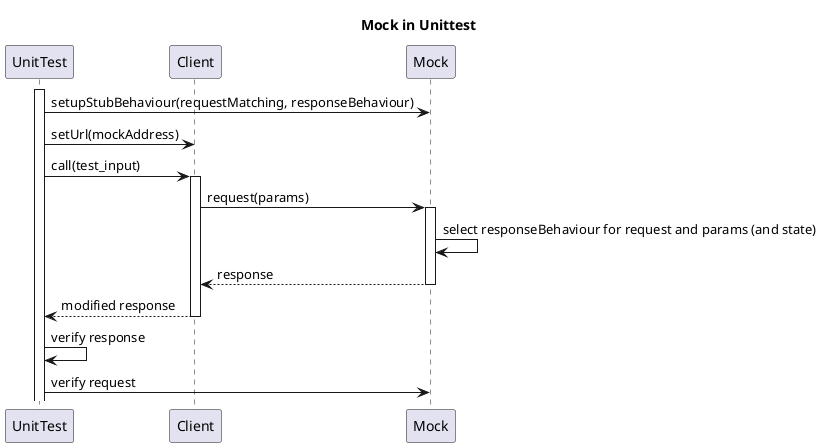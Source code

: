 @startuml
title Mock in Unittest

participant UnitTest
participant Client
participant Mock


activate UnitTest
UnitTest -> Mock: setupStubBehaviour(requestMatching, responseBehaviour)
UnitTest -> Client: setUrl(mockAddress)
UnitTest -> Client: call(test_input)
activate Client
Client->Mock: request(params)
activate Mock
Mock -> Mock: select responseBehaviour for request and params (and state)
Mock --> Client: response
deactivate Mock
Client --> UnitTest: modified response
deactivate Client
UnitTest -> UnitTest: verify response
UnitTest -> Mock: verify request

@enduml
